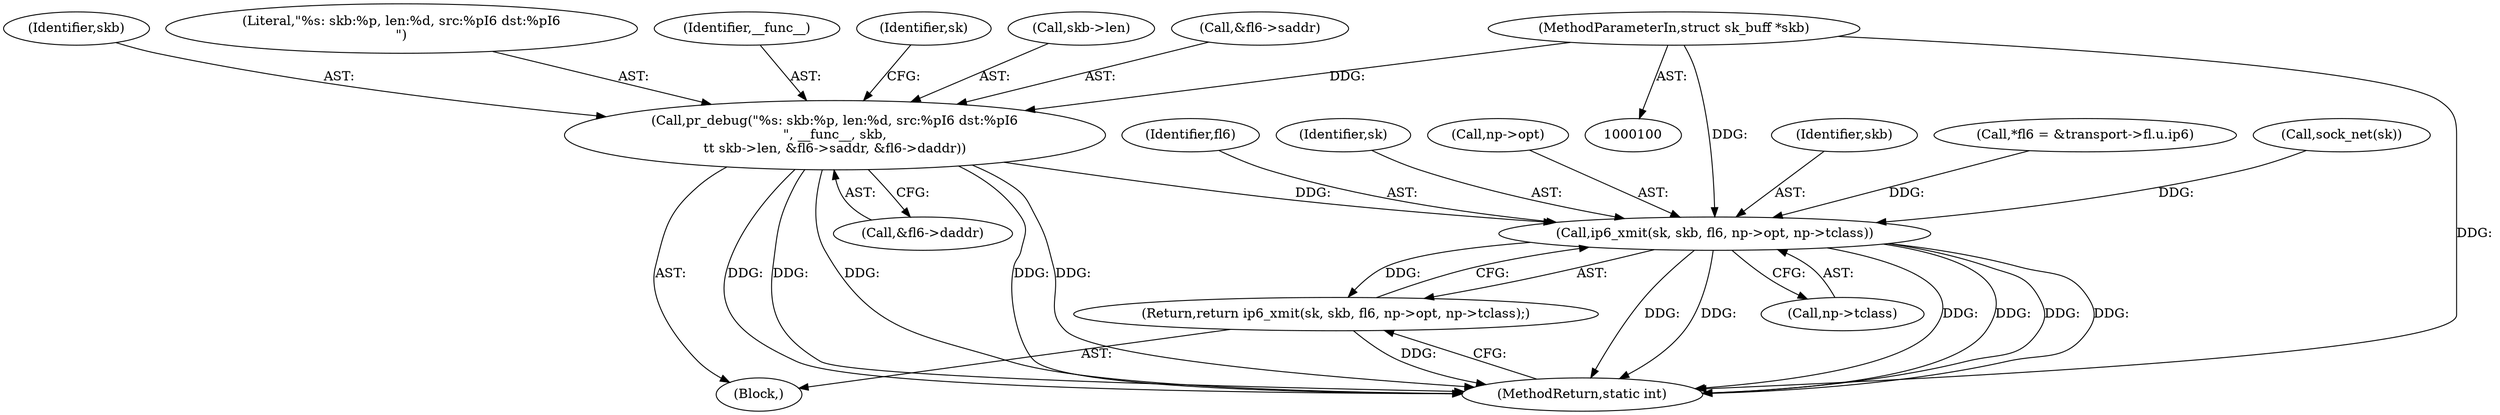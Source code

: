 digraph "0_linux_95ee62083cb6453e056562d91f597552021e6ae7_0@pointer" {
"1000126" [label="(Call,pr_debug(\"%s: skb:%p, len:%d, src:%pI6 dst:%pI6\n\", __func__, skb,\n\t\t skb->len, &fl6->saddr, &fl6->daddr))"];
"1000101" [label="(MethodParameterIn,struct sk_buff *skb)"];
"1000163" [label="(Call,ip6_xmit(sk, skb, fl6, np->opt, np->tclass))"];
"1000162" [label="(Return,return ip6_xmit(sk, skb, fl6, np->opt, np->tclass);)"];
"1000163" [label="(Call,ip6_xmit(sk, skb, fl6, np->opt, np->tclass))"];
"1000126" [label="(Call,pr_debug(\"%s: skb:%p, len:%d, src:%pI6 dst:%pI6\n\", __func__, skb,\n\t\t skb->len, &fl6->saddr, &fl6->daddr))"];
"1000142" [label="(Identifier,sk)"];
"1000130" [label="(Call,skb->len)"];
"1000162" [label="(Return,return ip6_xmit(sk, skb, fl6, np->opt, np->tclass);)"];
"1000165" [label="(Identifier,skb)"];
"1000137" [label="(Call,&fl6->daddr)"];
"1000116" [label="(Call,*fl6 = &transport->fl.u.ip6)"];
"1000133" [label="(Call,&fl6->saddr)"];
"1000159" [label="(Call,sock_net(sk))"];
"1000173" [label="(MethodReturn,static int)"];
"1000103" [label="(Block,)"];
"1000170" [label="(Call,np->tclass)"];
"1000166" [label="(Identifier,fl6)"];
"1000164" [label="(Identifier,sk)"];
"1000129" [label="(Identifier,skb)"];
"1000127" [label="(Literal,\"%s: skb:%p, len:%d, src:%pI6 dst:%pI6\n\")"];
"1000101" [label="(MethodParameterIn,struct sk_buff *skb)"];
"1000128" [label="(Identifier,__func__)"];
"1000167" [label="(Call,np->opt)"];
"1000126" -> "1000103"  [label="AST: "];
"1000126" -> "1000137"  [label="CFG: "];
"1000127" -> "1000126"  [label="AST: "];
"1000128" -> "1000126"  [label="AST: "];
"1000129" -> "1000126"  [label="AST: "];
"1000130" -> "1000126"  [label="AST: "];
"1000133" -> "1000126"  [label="AST: "];
"1000137" -> "1000126"  [label="AST: "];
"1000142" -> "1000126"  [label="CFG: "];
"1000126" -> "1000173"  [label="DDG: "];
"1000126" -> "1000173"  [label="DDG: "];
"1000126" -> "1000173"  [label="DDG: "];
"1000126" -> "1000173"  [label="DDG: "];
"1000126" -> "1000173"  [label="DDG: "];
"1000101" -> "1000126"  [label="DDG: "];
"1000126" -> "1000163"  [label="DDG: "];
"1000101" -> "1000100"  [label="AST: "];
"1000101" -> "1000173"  [label="DDG: "];
"1000101" -> "1000163"  [label="DDG: "];
"1000163" -> "1000162"  [label="AST: "];
"1000163" -> "1000170"  [label="CFG: "];
"1000164" -> "1000163"  [label="AST: "];
"1000165" -> "1000163"  [label="AST: "];
"1000166" -> "1000163"  [label="AST: "];
"1000167" -> "1000163"  [label="AST: "];
"1000170" -> "1000163"  [label="AST: "];
"1000162" -> "1000163"  [label="CFG: "];
"1000163" -> "1000173"  [label="DDG: "];
"1000163" -> "1000173"  [label="DDG: "];
"1000163" -> "1000173"  [label="DDG: "];
"1000163" -> "1000173"  [label="DDG: "];
"1000163" -> "1000173"  [label="DDG: "];
"1000163" -> "1000173"  [label="DDG: "];
"1000163" -> "1000162"  [label="DDG: "];
"1000159" -> "1000163"  [label="DDG: "];
"1000116" -> "1000163"  [label="DDG: "];
"1000162" -> "1000103"  [label="AST: "];
"1000173" -> "1000162"  [label="CFG: "];
"1000162" -> "1000173"  [label="DDG: "];
}

